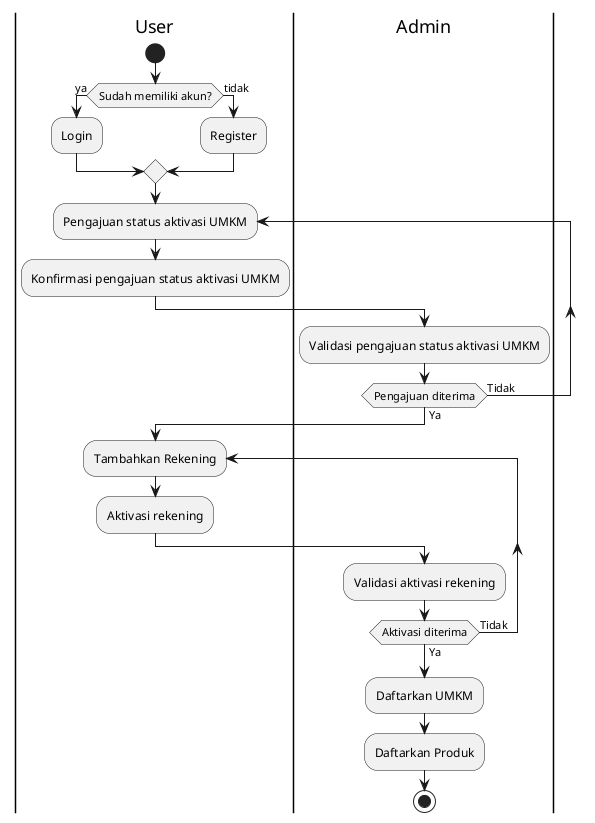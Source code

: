 @startuml

|User|
start
if (Sudah memiliki akun?) then (ya)
    :Login;
else (tidak)
    :Register;
endif
|User|
repeat :Pengajuan status aktivasi UMKM;
:Konfirmasi pengajuan status aktivasi UMKM;
|Admin|
:Validasi pengajuan status aktivasi UMKM;
repeat while (Pengajuan diterima) is (Tidak) not (Ya)
|User|
repeat :Tambahkan Rekening;
:Aktivasi rekening;
|Admin|
:Validasi aktivasi rekening;
repeat while (Aktivasi diterima) is (Tidak) not (Ya)
:Daftarkan UMKM;
:Daftarkan Produk;
stop
@enduml